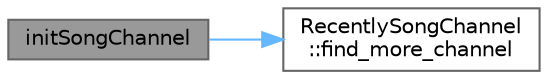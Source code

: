 digraph "initSongChannel"
{
 // LATEX_PDF_SIZE
  bgcolor="transparent";
  edge [fontname=Helvetica,fontsize=10,labelfontname=Helvetica,labelfontsize=10];
  node [fontname=Helvetica,fontsize=10,shape=box,height=0.2,width=0.4];
  rankdir="LR";
  Node1 [id="Node000001",label="initSongChannel",height=0.2,width=0.4,color="gray40", fillcolor="grey60", style="filled", fontcolor="black",tooltip="初始化歌曲频道界面"];
  Node1 -> Node2 [id="edge1_Node000001_Node000002",color="steelblue1",style="solid",tooltip=" "];
  Node2 [id="Node000002",label="RecentlySongChannel\l::find_more_channel",height=0.2,width=0.4,color="grey40", fillcolor="white", style="filled",URL="$class_recently_song_channel.html#aa8baaa8edba9b9f49e961a3342ee40c7",tooltip="搜索更多频道的信号"];
}
